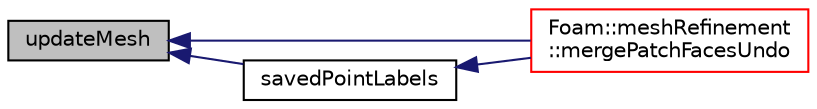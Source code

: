digraph "updateMesh"
{
  bgcolor="transparent";
  edge [fontname="Helvetica",fontsize="10",labelfontname="Helvetica",labelfontsize="10"];
  node [fontname="Helvetica",fontsize="10",shape=record];
  rankdir="LR";
  Node1 [label="updateMesh",height=0.2,width=0.4,color="black", fillcolor="grey75", style="filled", fontcolor="black"];
  Node1 -> Node2 [dir="back",color="midnightblue",fontsize="10",style="solid",fontname="Helvetica"];
  Node2 [label="Foam::meshRefinement\l::mergePatchFacesUndo",height=0.2,width=0.4,color="red",URL="$a01503.html#a46abeca243f55035145fe45edc956bef",tooltip="Merge coplanar faces. preserveFaces is != -1 for faces. "];
  Node1 -> Node3 [dir="back",color="midnightblue",fontsize="10",style="solid",fontname="Helvetica"];
  Node3 [label="savedPointLabels",height=0.2,width=0.4,color="black",URL="$a00316.html#af02a9a92344a83d53049cc863b52f4aa",tooltip="If undoable: set of original point labels of stored points. "];
  Node3 -> Node2 [dir="back",color="midnightblue",fontsize="10",style="solid",fontname="Helvetica"];
}
